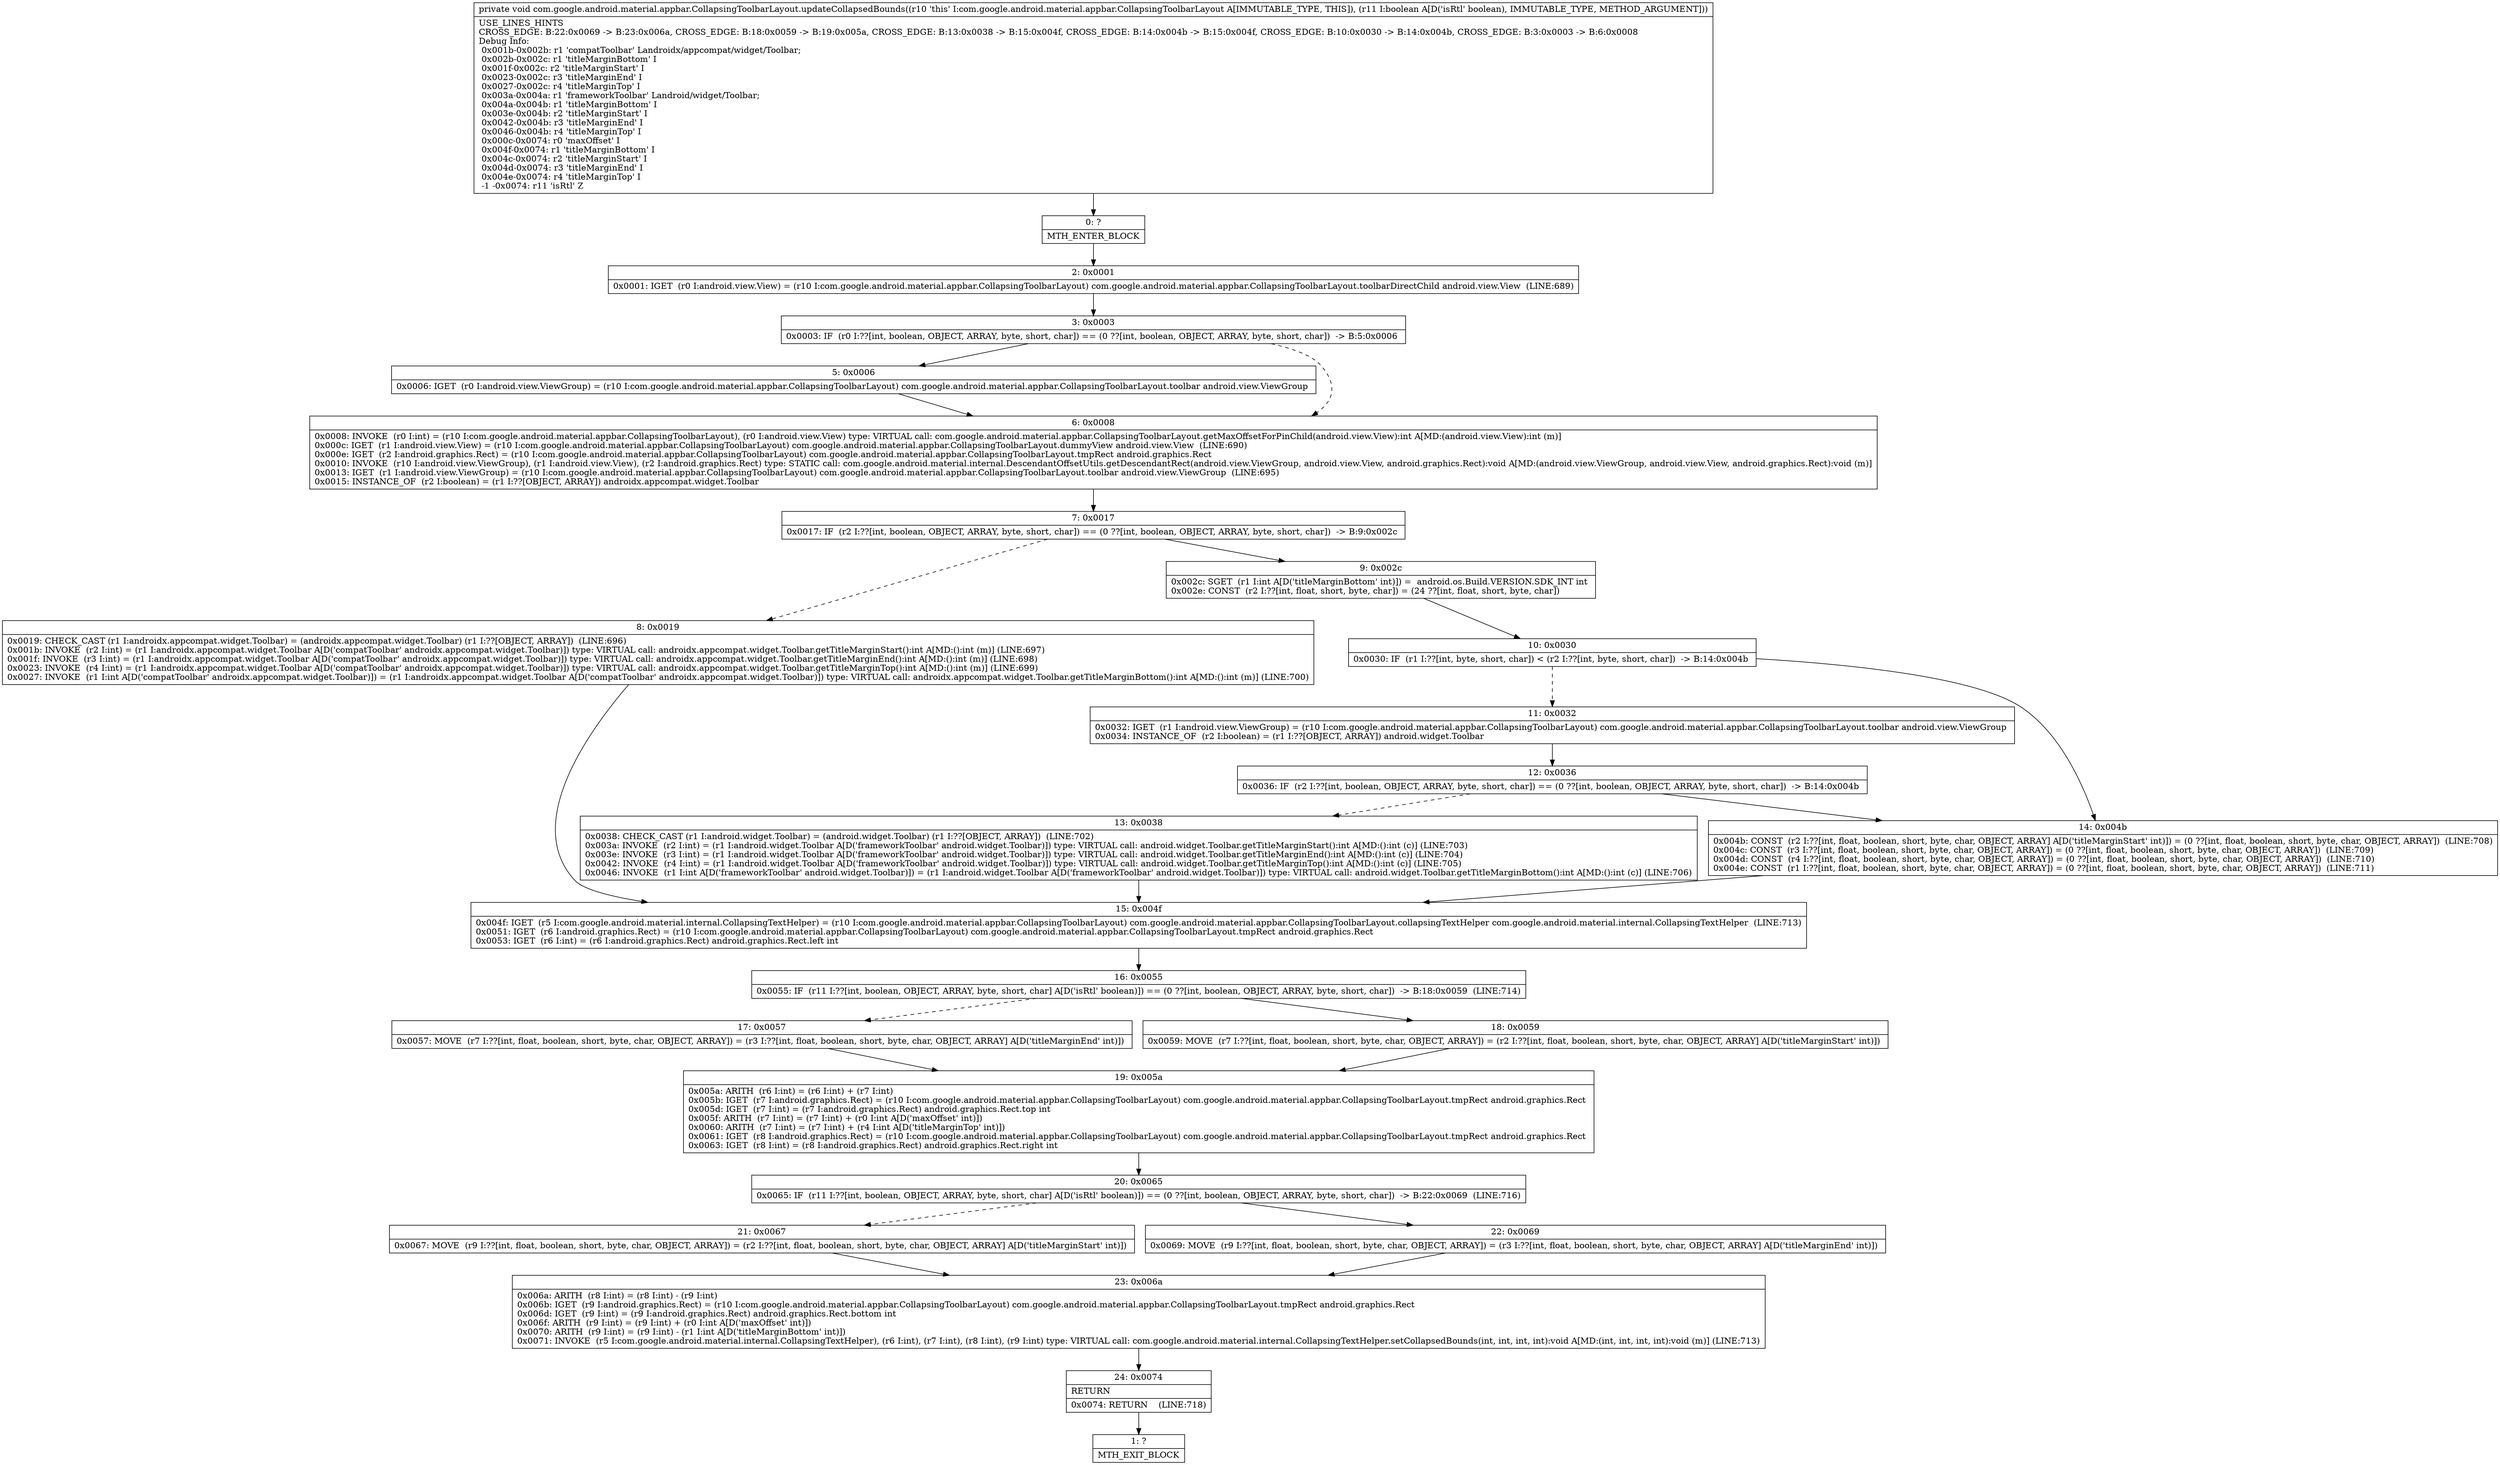 digraph "CFG forcom.google.android.material.appbar.CollapsingToolbarLayout.updateCollapsedBounds(Z)V" {
Node_0 [shape=record,label="{0\:\ ?|MTH_ENTER_BLOCK\l}"];
Node_2 [shape=record,label="{2\:\ 0x0001|0x0001: IGET  (r0 I:android.view.View) = (r10 I:com.google.android.material.appbar.CollapsingToolbarLayout) com.google.android.material.appbar.CollapsingToolbarLayout.toolbarDirectChild android.view.View  (LINE:689)\l}"];
Node_3 [shape=record,label="{3\:\ 0x0003|0x0003: IF  (r0 I:??[int, boolean, OBJECT, ARRAY, byte, short, char]) == (0 ??[int, boolean, OBJECT, ARRAY, byte, short, char])  \-\> B:5:0x0006 \l}"];
Node_5 [shape=record,label="{5\:\ 0x0006|0x0006: IGET  (r0 I:android.view.ViewGroup) = (r10 I:com.google.android.material.appbar.CollapsingToolbarLayout) com.google.android.material.appbar.CollapsingToolbarLayout.toolbar android.view.ViewGroup \l}"];
Node_6 [shape=record,label="{6\:\ 0x0008|0x0008: INVOKE  (r0 I:int) = (r10 I:com.google.android.material.appbar.CollapsingToolbarLayout), (r0 I:android.view.View) type: VIRTUAL call: com.google.android.material.appbar.CollapsingToolbarLayout.getMaxOffsetForPinChild(android.view.View):int A[MD:(android.view.View):int (m)]\l0x000c: IGET  (r1 I:android.view.View) = (r10 I:com.google.android.material.appbar.CollapsingToolbarLayout) com.google.android.material.appbar.CollapsingToolbarLayout.dummyView android.view.View  (LINE:690)\l0x000e: IGET  (r2 I:android.graphics.Rect) = (r10 I:com.google.android.material.appbar.CollapsingToolbarLayout) com.google.android.material.appbar.CollapsingToolbarLayout.tmpRect android.graphics.Rect \l0x0010: INVOKE  (r10 I:android.view.ViewGroup), (r1 I:android.view.View), (r2 I:android.graphics.Rect) type: STATIC call: com.google.android.material.internal.DescendantOffsetUtils.getDescendantRect(android.view.ViewGroup, android.view.View, android.graphics.Rect):void A[MD:(android.view.ViewGroup, android.view.View, android.graphics.Rect):void (m)]\l0x0013: IGET  (r1 I:android.view.ViewGroup) = (r10 I:com.google.android.material.appbar.CollapsingToolbarLayout) com.google.android.material.appbar.CollapsingToolbarLayout.toolbar android.view.ViewGroup  (LINE:695)\l0x0015: INSTANCE_OF  (r2 I:boolean) = (r1 I:??[OBJECT, ARRAY]) androidx.appcompat.widget.Toolbar \l}"];
Node_7 [shape=record,label="{7\:\ 0x0017|0x0017: IF  (r2 I:??[int, boolean, OBJECT, ARRAY, byte, short, char]) == (0 ??[int, boolean, OBJECT, ARRAY, byte, short, char])  \-\> B:9:0x002c \l}"];
Node_8 [shape=record,label="{8\:\ 0x0019|0x0019: CHECK_CAST (r1 I:androidx.appcompat.widget.Toolbar) = (androidx.appcompat.widget.Toolbar) (r1 I:??[OBJECT, ARRAY])  (LINE:696)\l0x001b: INVOKE  (r2 I:int) = (r1 I:androidx.appcompat.widget.Toolbar A[D('compatToolbar' androidx.appcompat.widget.Toolbar)]) type: VIRTUAL call: androidx.appcompat.widget.Toolbar.getTitleMarginStart():int A[MD:():int (m)] (LINE:697)\l0x001f: INVOKE  (r3 I:int) = (r1 I:androidx.appcompat.widget.Toolbar A[D('compatToolbar' androidx.appcompat.widget.Toolbar)]) type: VIRTUAL call: androidx.appcompat.widget.Toolbar.getTitleMarginEnd():int A[MD:():int (m)] (LINE:698)\l0x0023: INVOKE  (r4 I:int) = (r1 I:androidx.appcompat.widget.Toolbar A[D('compatToolbar' androidx.appcompat.widget.Toolbar)]) type: VIRTUAL call: androidx.appcompat.widget.Toolbar.getTitleMarginTop():int A[MD:():int (m)] (LINE:699)\l0x0027: INVOKE  (r1 I:int A[D('compatToolbar' androidx.appcompat.widget.Toolbar)]) = (r1 I:androidx.appcompat.widget.Toolbar A[D('compatToolbar' androidx.appcompat.widget.Toolbar)]) type: VIRTUAL call: androidx.appcompat.widget.Toolbar.getTitleMarginBottom():int A[MD:():int (m)] (LINE:700)\l}"];
Node_15 [shape=record,label="{15\:\ 0x004f|0x004f: IGET  (r5 I:com.google.android.material.internal.CollapsingTextHelper) = (r10 I:com.google.android.material.appbar.CollapsingToolbarLayout) com.google.android.material.appbar.CollapsingToolbarLayout.collapsingTextHelper com.google.android.material.internal.CollapsingTextHelper  (LINE:713)\l0x0051: IGET  (r6 I:android.graphics.Rect) = (r10 I:com.google.android.material.appbar.CollapsingToolbarLayout) com.google.android.material.appbar.CollapsingToolbarLayout.tmpRect android.graphics.Rect \l0x0053: IGET  (r6 I:int) = (r6 I:android.graphics.Rect) android.graphics.Rect.left int \l}"];
Node_16 [shape=record,label="{16\:\ 0x0055|0x0055: IF  (r11 I:??[int, boolean, OBJECT, ARRAY, byte, short, char] A[D('isRtl' boolean)]) == (0 ??[int, boolean, OBJECT, ARRAY, byte, short, char])  \-\> B:18:0x0059  (LINE:714)\l}"];
Node_17 [shape=record,label="{17\:\ 0x0057|0x0057: MOVE  (r7 I:??[int, float, boolean, short, byte, char, OBJECT, ARRAY]) = (r3 I:??[int, float, boolean, short, byte, char, OBJECT, ARRAY] A[D('titleMarginEnd' int)]) \l}"];
Node_19 [shape=record,label="{19\:\ 0x005a|0x005a: ARITH  (r6 I:int) = (r6 I:int) + (r7 I:int) \l0x005b: IGET  (r7 I:android.graphics.Rect) = (r10 I:com.google.android.material.appbar.CollapsingToolbarLayout) com.google.android.material.appbar.CollapsingToolbarLayout.tmpRect android.graphics.Rect \l0x005d: IGET  (r7 I:int) = (r7 I:android.graphics.Rect) android.graphics.Rect.top int \l0x005f: ARITH  (r7 I:int) = (r7 I:int) + (r0 I:int A[D('maxOffset' int)]) \l0x0060: ARITH  (r7 I:int) = (r7 I:int) + (r4 I:int A[D('titleMarginTop' int)]) \l0x0061: IGET  (r8 I:android.graphics.Rect) = (r10 I:com.google.android.material.appbar.CollapsingToolbarLayout) com.google.android.material.appbar.CollapsingToolbarLayout.tmpRect android.graphics.Rect \l0x0063: IGET  (r8 I:int) = (r8 I:android.graphics.Rect) android.graphics.Rect.right int \l}"];
Node_20 [shape=record,label="{20\:\ 0x0065|0x0065: IF  (r11 I:??[int, boolean, OBJECT, ARRAY, byte, short, char] A[D('isRtl' boolean)]) == (0 ??[int, boolean, OBJECT, ARRAY, byte, short, char])  \-\> B:22:0x0069  (LINE:716)\l}"];
Node_21 [shape=record,label="{21\:\ 0x0067|0x0067: MOVE  (r9 I:??[int, float, boolean, short, byte, char, OBJECT, ARRAY]) = (r2 I:??[int, float, boolean, short, byte, char, OBJECT, ARRAY] A[D('titleMarginStart' int)]) \l}"];
Node_23 [shape=record,label="{23\:\ 0x006a|0x006a: ARITH  (r8 I:int) = (r8 I:int) \- (r9 I:int) \l0x006b: IGET  (r9 I:android.graphics.Rect) = (r10 I:com.google.android.material.appbar.CollapsingToolbarLayout) com.google.android.material.appbar.CollapsingToolbarLayout.tmpRect android.graphics.Rect \l0x006d: IGET  (r9 I:int) = (r9 I:android.graphics.Rect) android.graphics.Rect.bottom int \l0x006f: ARITH  (r9 I:int) = (r9 I:int) + (r0 I:int A[D('maxOffset' int)]) \l0x0070: ARITH  (r9 I:int) = (r9 I:int) \- (r1 I:int A[D('titleMarginBottom' int)]) \l0x0071: INVOKE  (r5 I:com.google.android.material.internal.CollapsingTextHelper), (r6 I:int), (r7 I:int), (r8 I:int), (r9 I:int) type: VIRTUAL call: com.google.android.material.internal.CollapsingTextHelper.setCollapsedBounds(int, int, int, int):void A[MD:(int, int, int, int):void (m)] (LINE:713)\l}"];
Node_24 [shape=record,label="{24\:\ 0x0074|RETURN\l|0x0074: RETURN    (LINE:718)\l}"];
Node_1 [shape=record,label="{1\:\ ?|MTH_EXIT_BLOCK\l}"];
Node_22 [shape=record,label="{22\:\ 0x0069|0x0069: MOVE  (r9 I:??[int, float, boolean, short, byte, char, OBJECT, ARRAY]) = (r3 I:??[int, float, boolean, short, byte, char, OBJECT, ARRAY] A[D('titleMarginEnd' int)]) \l}"];
Node_18 [shape=record,label="{18\:\ 0x0059|0x0059: MOVE  (r7 I:??[int, float, boolean, short, byte, char, OBJECT, ARRAY]) = (r2 I:??[int, float, boolean, short, byte, char, OBJECT, ARRAY] A[D('titleMarginStart' int)]) \l}"];
Node_9 [shape=record,label="{9\:\ 0x002c|0x002c: SGET  (r1 I:int A[D('titleMarginBottom' int)]) =  android.os.Build.VERSION.SDK_INT int \l0x002e: CONST  (r2 I:??[int, float, short, byte, char]) = (24 ??[int, float, short, byte, char]) \l}"];
Node_10 [shape=record,label="{10\:\ 0x0030|0x0030: IF  (r1 I:??[int, byte, short, char]) \< (r2 I:??[int, byte, short, char])  \-\> B:14:0x004b \l}"];
Node_11 [shape=record,label="{11\:\ 0x0032|0x0032: IGET  (r1 I:android.view.ViewGroup) = (r10 I:com.google.android.material.appbar.CollapsingToolbarLayout) com.google.android.material.appbar.CollapsingToolbarLayout.toolbar android.view.ViewGroup \l0x0034: INSTANCE_OF  (r2 I:boolean) = (r1 I:??[OBJECT, ARRAY]) android.widget.Toolbar \l}"];
Node_12 [shape=record,label="{12\:\ 0x0036|0x0036: IF  (r2 I:??[int, boolean, OBJECT, ARRAY, byte, short, char]) == (0 ??[int, boolean, OBJECT, ARRAY, byte, short, char])  \-\> B:14:0x004b \l}"];
Node_13 [shape=record,label="{13\:\ 0x0038|0x0038: CHECK_CAST (r1 I:android.widget.Toolbar) = (android.widget.Toolbar) (r1 I:??[OBJECT, ARRAY])  (LINE:702)\l0x003a: INVOKE  (r2 I:int) = (r1 I:android.widget.Toolbar A[D('frameworkToolbar' android.widget.Toolbar)]) type: VIRTUAL call: android.widget.Toolbar.getTitleMarginStart():int A[MD:():int (c)] (LINE:703)\l0x003e: INVOKE  (r3 I:int) = (r1 I:android.widget.Toolbar A[D('frameworkToolbar' android.widget.Toolbar)]) type: VIRTUAL call: android.widget.Toolbar.getTitleMarginEnd():int A[MD:():int (c)] (LINE:704)\l0x0042: INVOKE  (r4 I:int) = (r1 I:android.widget.Toolbar A[D('frameworkToolbar' android.widget.Toolbar)]) type: VIRTUAL call: android.widget.Toolbar.getTitleMarginTop():int A[MD:():int (c)] (LINE:705)\l0x0046: INVOKE  (r1 I:int A[D('frameworkToolbar' android.widget.Toolbar)]) = (r1 I:android.widget.Toolbar A[D('frameworkToolbar' android.widget.Toolbar)]) type: VIRTUAL call: android.widget.Toolbar.getTitleMarginBottom():int A[MD:():int (c)] (LINE:706)\l}"];
Node_14 [shape=record,label="{14\:\ 0x004b|0x004b: CONST  (r2 I:??[int, float, boolean, short, byte, char, OBJECT, ARRAY] A[D('titleMarginStart' int)]) = (0 ??[int, float, boolean, short, byte, char, OBJECT, ARRAY])  (LINE:708)\l0x004c: CONST  (r3 I:??[int, float, boolean, short, byte, char, OBJECT, ARRAY]) = (0 ??[int, float, boolean, short, byte, char, OBJECT, ARRAY])  (LINE:709)\l0x004d: CONST  (r4 I:??[int, float, boolean, short, byte, char, OBJECT, ARRAY]) = (0 ??[int, float, boolean, short, byte, char, OBJECT, ARRAY])  (LINE:710)\l0x004e: CONST  (r1 I:??[int, float, boolean, short, byte, char, OBJECT, ARRAY]) = (0 ??[int, float, boolean, short, byte, char, OBJECT, ARRAY])  (LINE:711)\l}"];
MethodNode[shape=record,label="{private void com.google.android.material.appbar.CollapsingToolbarLayout.updateCollapsedBounds((r10 'this' I:com.google.android.material.appbar.CollapsingToolbarLayout A[IMMUTABLE_TYPE, THIS]), (r11 I:boolean A[D('isRtl' boolean), IMMUTABLE_TYPE, METHOD_ARGUMENT]))  | USE_LINES_HINTS\lCROSS_EDGE: B:22:0x0069 \-\> B:23:0x006a, CROSS_EDGE: B:18:0x0059 \-\> B:19:0x005a, CROSS_EDGE: B:13:0x0038 \-\> B:15:0x004f, CROSS_EDGE: B:14:0x004b \-\> B:15:0x004f, CROSS_EDGE: B:10:0x0030 \-\> B:14:0x004b, CROSS_EDGE: B:3:0x0003 \-\> B:6:0x0008\lDebug Info:\l  0x001b\-0x002b: r1 'compatToolbar' Landroidx\/appcompat\/widget\/Toolbar;\l  0x002b\-0x002c: r1 'titleMarginBottom' I\l  0x001f\-0x002c: r2 'titleMarginStart' I\l  0x0023\-0x002c: r3 'titleMarginEnd' I\l  0x0027\-0x002c: r4 'titleMarginTop' I\l  0x003a\-0x004a: r1 'frameworkToolbar' Landroid\/widget\/Toolbar;\l  0x004a\-0x004b: r1 'titleMarginBottom' I\l  0x003e\-0x004b: r2 'titleMarginStart' I\l  0x0042\-0x004b: r3 'titleMarginEnd' I\l  0x0046\-0x004b: r4 'titleMarginTop' I\l  0x000c\-0x0074: r0 'maxOffset' I\l  0x004f\-0x0074: r1 'titleMarginBottom' I\l  0x004c\-0x0074: r2 'titleMarginStart' I\l  0x004d\-0x0074: r3 'titleMarginEnd' I\l  0x004e\-0x0074: r4 'titleMarginTop' I\l  \-1 \-0x0074: r11 'isRtl' Z\l}"];
MethodNode -> Node_0;Node_0 -> Node_2;
Node_2 -> Node_3;
Node_3 -> Node_5;
Node_3 -> Node_6[style=dashed];
Node_5 -> Node_6;
Node_6 -> Node_7;
Node_7 -> Node_8[style=dashed];
Node_7 -> Node_9;
Node_8 -> Node_15;
Node_15 -> Node_16;
Node_16 -> Node_17[style=dashed];
Node_16 -> Node_18;
Node_17 -> Node_19;
Node_19 -> Node_20;
Node_20 -> Node_21[style=dashed];
Node_20 -> Node_22;
Node_21 -> Node_23;
Node_23 -> Node_24;
Node_24 -> Node_1;
Node_22 -> Node_23;
Node_18 -> Node_19;
Node_9 -> Node_10;
Node_10 -> Node_11[style=dashed];
Node_10 -> Node_14;
Node_11 -> Node_12;
Node_12 -> Node_13[style=dashed];
Node_12 -> Node_14;
Node_13 -> Node_15;
Node_14 -> Node_15;
}

